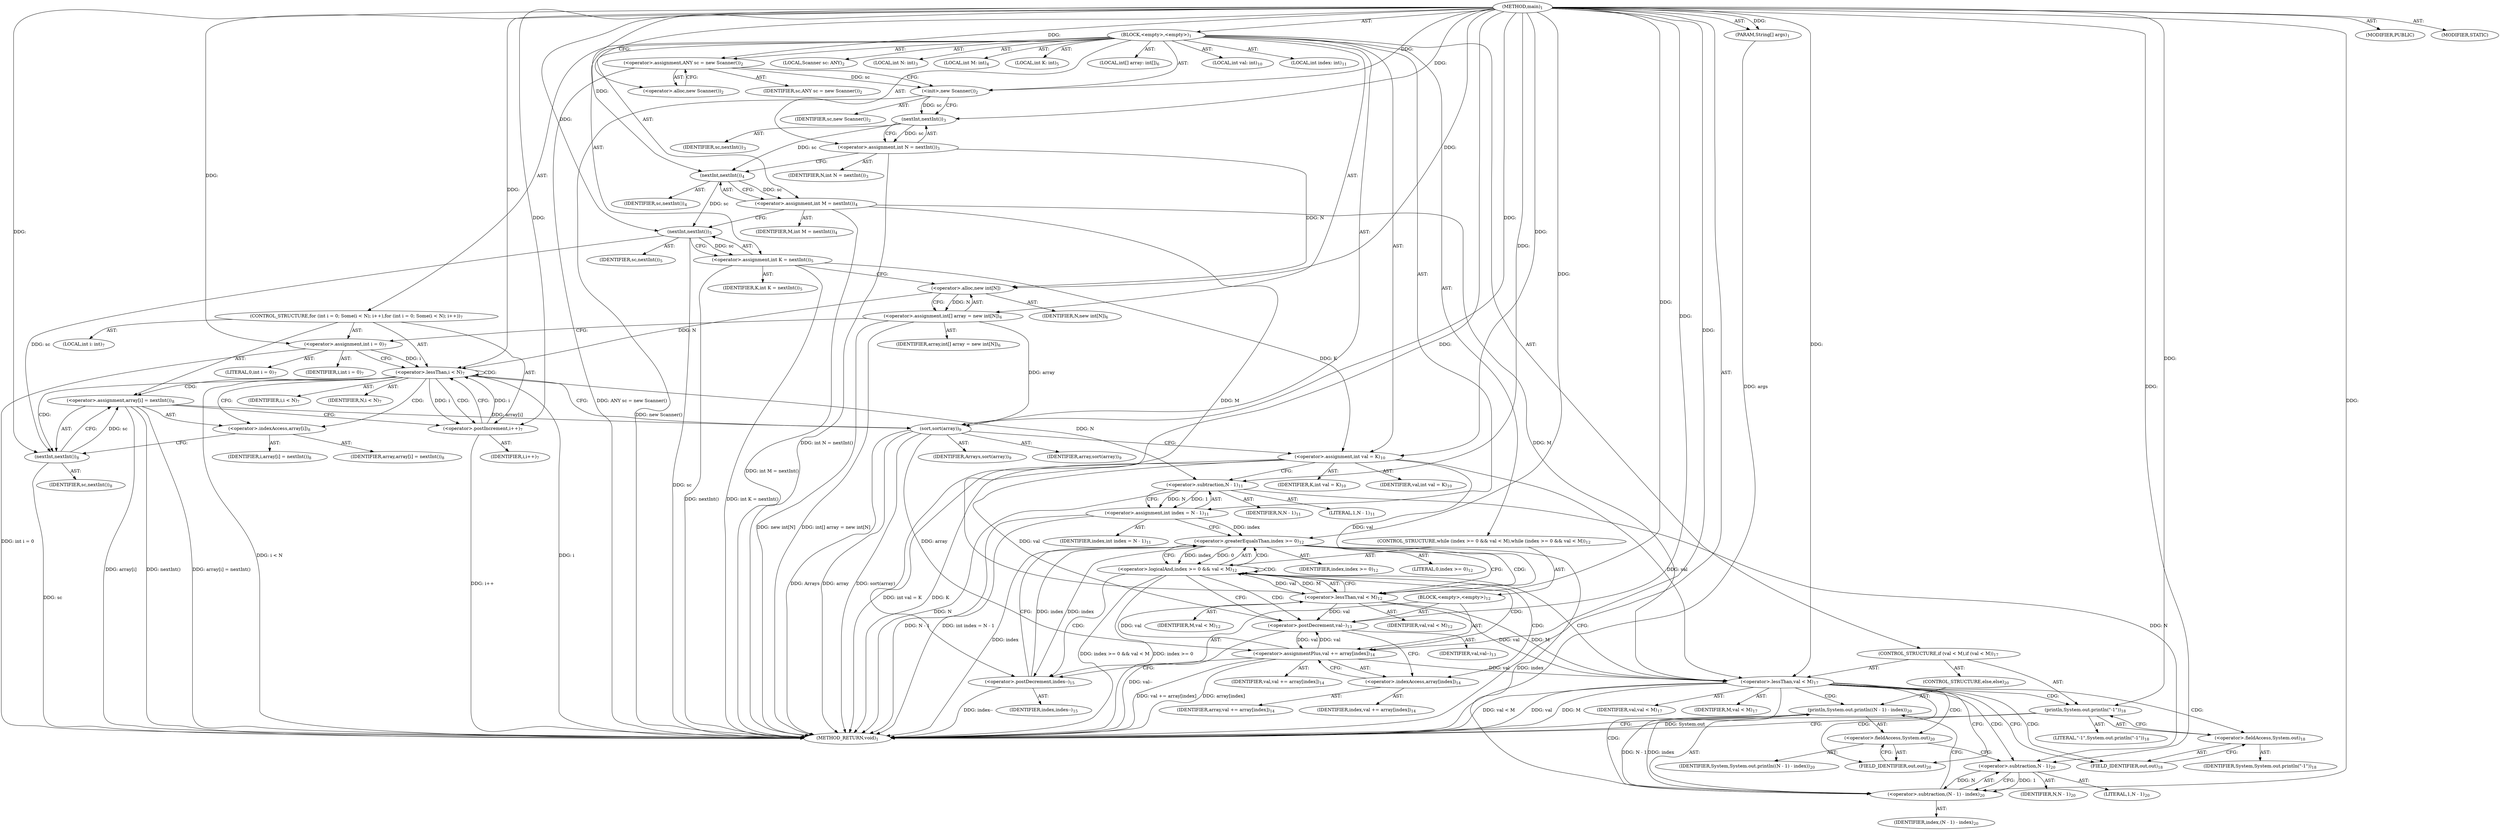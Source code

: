 digraph "main" {  
"19" [label = <(METHOD,main)<SUB>1</SUB>> ]
"20" [label = <(PARAM,String[] args)<SUB>1</SUB>> ]
"21" [label = <(BLOCK,&lt;empty&gt;,&lt;empty&gt;)<SUB>1</SUB>> ]
"4" [label = <(LOCAL,Scanner sc: ANY)<SUB>2</SUB>> ]
"22" [label = <(&lt;operator&gt;.assignment,ANY sc = new Scanner())<SUB>2</SUB>> ]
"23" [label = <(IDENTIFIER,sc,ANY sc = new Scanner())<SUB>2</SUB>> ]
"24" [label = <(&lt;operator&gt;.alloc,new Scanner())<SUB>2</SUB>> ]
"25" [label = <(&lt;init&gt;,new Scanner())<SUB>2</SUB>> ]
"3" [label = <(IDENTIFIER,sc,new Scanner())<SUB>2</SUB>> ]
"26" [label = <(LOCAL,int N: int)<SUB>3</SUB>> ]
"27" [label = <(&lt;operator&gt;.assignment,int N = nextInt())<SUB>3</SUB>> ]
"28" [label = <(IDENTIFIER,N,int N = nextInt())<SUB>3</SUB>> ]
"29" [label = <(nextInt,nextInt())<SUB>3</SUB>> ]
"30" [label = <(IDENTIFIER,sc,nextInt())<SUB>3</SUB>> ]
"31" [label = <(LOCAL,int M: int)<SUB>4</SUB>> ]
"32" [label = <(&lt;operator&gt;.assignment,int M = nextInt())<SUB>4</SUB>> ]
"33" [label = <(IDENTIFIER,M,int M = nextInt())<SUB>4</SUB>> ]
"34" [label = <(nextInt,nextInt())<SUB>4</SUB>> ]
"35" [label = <(IDENTIFIER,sc,nextInt())<SUB>4</SUB>> ]
"36" [label = <(LOCAL,int K: int)<SUB>5</SUB>> ]
"37" [label = <(&lt;operator&gt;.assignment,int K = nextInt())<SUB>5</SUB>> ]
"38" [label = <(IDENTIFIER,K,int K = nextInt())<SUB>5</SUB>> ]
"39" [label = <(nextInt,nextInt())<SUB>5</SUB>> ]
"40" [label = <(IDENTIFIER,sc,nextInt())<SUB>5</SUB>> ]
"41" [label = <(LOCAL,int[] array: int[])<SUB>6</SUB>> ]
"42" [label = <(&lt;operator&gt;.assignment,int[] array = new int[N])<SUB>6</SUB>> ]
"43" [label = <(IDENTIFIER,array,int[] array = new int[N])<SUB>6</SUB>> ]
"44" [label = <(&lt;operator&gt;.alloc,new int[N])> ]
"45" [label = <(IDENTIFIER,N,new int[N])<SUB>6</SUB>> ]
"46" [label = <(CONTROL_STRUCTURE,for (int i = 0; Some(i &lt; N); i++),for (int i = 0; Some(i &lt; N); i++))<SUB>7</SUB>> ]
"47" [label = <(LOCAL,int i: int)<SUB>7</SUB>> ]
"48" [label = <(&lt;operator&gt;.assignment,int i = 0)<SUB>7</SUB>> ]
"49" [label = <(IDENTIFIER,i,int i = 0)<SUB>7</SUB>> ]
"50" [label = <(LITERAL,0,int i = 0)<SUB>7</SUB>> ]
"51" [label = <(&lt;operator&gt;.lessThan,i &lt; N)<SUB>7</SUB>> ]
"52" [label = <(IDENTIFIER,i,i &lt; N)<SUB>7</SUB>> ]
"53" [label = <(IDENTIFIER,N,i &lt; N)<SUB>7</SUB>> ]
"54" [label = <(&lt;operator&gt;.postIncrement,i++)<SUB>7</SUB>> ]
"55" [label = <(IDENTIFIER,i,i++)<SUB>7</SUB>> ]
"56" [label = <(&lt;operator&gt;.assignment,array[i] = nextInt())<SUB>8</SUB>> ]
"57" [label = <(&lt;operator&gt;.indexAccess,array[i])<SUB>8</SUB>> ]
"58" [label = <(IDENTIFIER,array,array[i] = nextInt())<SUB>8</SUB>> ]
"59" [label = <(IDENTIFIER,i,array[i] = nextInt())<SUB>8</SUB>> ]
"60" [label = <(nextInt,nextInt())<SUB>8</SUB>> ]
"61" [label = <(IDENTIFIER,sc,nextInt())<SUB>8</SUB>> ]
"62" [label = <(sort,sort(array))<SUB>9</SUB>> ]
"63" [label = <(IDENTIFIER,Arrays,sort(array))<SUB>9</SUB>> ]
"64" [label = <(IDENTIFIER,array,sort(array))<SUB>9</SUB>> ]
"65" [label = <(LOCAL,int val: int)<SUB>10</SUB>> ]
"66" [label = <(&lt;operator&gt;.assignment,int val = K)<SUB>10</SUB>> ]
"67" [label = <(IDENTIFIER,val,int val = K)<SUB>10</SUB>> ]
"68" [label = <(IDENTIFIER,K,int val = K)<SUB>10</SUB>> ]
"69" [label = <(LOCAL,int index: int)<SUB>11</SUB>> ]
"70" [label = <(&lt;operator&gt;.assignment,int index = N - 1)<SUB>11</SUB>> ]
"71" [label = <(IDENTIFIER,index,int index = N - 1)<SUB>11</SUB>> ]
"72" [label = <(&lt;operator&gt;.subtraction,N - 1)<SUB>11</SUB>> ]
"73" [label = <(IDENTIFIER,N,N - 1)<SUB>11</SUB>> ]
"74" [label = <(LITERAL,1,N - 1)<SUB>11</SUB>> ]
"75" [label = <(CONTROL_STRUCTURE,while (index &gt;= 0 &amp;&amp; val &lt; M),while (index &gt;= 0 &amp;&amp; val &lt; M))<SUB>12</SUB>> ]
"76" [label = <(&lt;operator&gt;.logicalAnd,index &gt;= 0 &amp;&amp; val &lt; M)<SUB>12</SUB>> ]
"77" [label = <(&lt;operator&gt;.greaterEqualsThan,index &gt;= 0)<SUB>12</SUB>> ]
"78" [label = <(IDENTIFIER,index,index &gt;= 0)<SUB>12</SUB>> ]
"79" [label = <(LITERAL,0,index &gt;= 0)<SUB>12</SUB>> ]
"80" [label = <(&lt;operator&gt;.lessThan,val &lt; M)<SUB>12</SUB>> ]
"81" [label = <(IDENTIFIER,val,val &lt; M)<SUB>12</SUB>> ]
"82" [label = <(IDENTIFIER,M,val &lt; M)<SUB>12</SUB>> ]
"83" [label = <(BLOCK,&lt;empty&gt;,&lt;empty&gt;)<SUB>12</SUB>> ]
"84" [label = <(&lt;operator&gt;.postDecrement,val--)<SUB>13</SUB>> ]
"85" [label = <(IDENTIFIER,val,val--)<SUB>13</SUB>> ]
"86" [label = <(&lt;operator&gt;.assignmentPlus,val += array[index])<SUB>14</SUB>> ]
"87" [label = <(IDENTIFIER,val,val += array[index])<SUB>14</SUB>> ]
"88" [label = <(&lt;operator&gt;.indexAccess,array[index])<SUB>14</SUB>> ]
"89" [label = <(IDENTIFIER,array,val += array[index])<SUB>14</SUB>> ]
"90" [label = <(IDENTIFIER,index,val += array[index])<SUB>14</SUB>> ]
"91" [label = <(&lt;operator&gt;.postDecrement,index--)<SUB>15</SUB>> ]
"92" [label = <(IDENTIFIER,index,index--)<SUB>15</SUB>> ]
"93" [label = <(CONTROL_STRUCTURE,if (val &lt; M),if (val &lt; M))<SUB>17</SUB>> ]
"94" [label = <(&lt;operator&gt;.lessThan,val &lt; M)<SUB>17</SUB>> ]
"95" [label = <(IDENTIFIER,val,val &lt; M)<SUB>17</SUB>> ]
"96" [label = <(IDENTIFIER,M,val &lt; M)<SUB>17</SUB>> ]
"97" [label = <(println,System.out.println(&quot;-1&quot;))<SUB>18</SUB>> ]
"98" [label = <(&lt;operator&gt;.fieldAccess,System.out)<SUB>18</SUB>> ]
"99" [label = <(IDENTIFIER,System,System.out.println(&quot;-1&quot;))<SUB>18</SUB>> ]
"100" [label = <(FIELD_IDENTIFIER,out,out)<SUB>18</SUB>> ]
"101" [label = <(LITERAL,&quot;-1&quot;,System.out.println(&quot;-1&quot;))<SUB>18</SUB>> ]
"102" [label = <(CONTROL_STRUCTURE,else,else)<SUB>20</SUB>> ]
"103" [label = <(println,System.out.println((N - 1) - index))<SUB>20</SUB>> ]
"104" [label = <(&lt;operator&gt;.fieldAccess,System.out)<SUB>20</SUB>> ]
"105" [label = <(IDENTIFIER,System,System.out.println((N - 1) - index))<SUB>20</SUB>> ]
"106" [label = <(FIELD_IDENTIFIER,out,out)<SUB>20</SUB>> ]
"107" [label = <(&lt;operator&gt;.subtraction,(N - 1) - index)<SUB>20</SUB>> ]
"108" [label = <(&lt;operator&gt;.subtraction,N - 1)<SUB>20</SUB>> ]
"109" [label = <(IDENTIFIER,N,N - 1)<SUB>20</SUB>> ]
"110" [label = <(LITERAL,1,N - 1)<SUB>20</SUB>> ]
"111" [label = <(IDENTIFIER,index,(N - 1) - index)<SUB>20</SUB>> ]
"112" [label = <(MODIFIER,PUBLIC)> ]
"113" [label = <(MODIFIER,STATIC)> ]
"114" [label = <(METHOD_RETURN,void)<SUB>1</SUB>> ]
  "19" -> "20"  [ label = "AST: "] 
  "19" -> "21"  [ label = "AST: "] 
  "19" -> "112"  [ label = "AST: "] 
  "19" -> "113"  [ label = "AST: "] 
  "19" -> "114"  [ label = "AST: "] 
  "21" -> "4"  [ label = "AST: "] 
  "21" -> "22"  [ label = "AST: "] 
  "21" -> "25"  [ label = "AST: "] 
  "21" -> "26"  [ label = "AST: "] 
  "21" -> "27"  [ label = "AST: "] 
  "21" -> "31"  [ label = "AST: "] 
  "21" -> "32"  [ label = "AST: "] 
  "21" -> "36"  [ label = "AST: "] 
  "21" -> "37"  [ label = "AST: "] 
  "21" -> "41"  [ label = "AST: "] 
  "21" -> "42"  [ label = "AST: "] 
  "21" -> "46"  [ label = "AST: "] 
  "21" -> "62"  [ label = "AST: "] 
  "21" -> "65"  [ label = "AST: "] 
  "21" -> "66"  [ label = "AST: "] 
  "21" -> "69"  [ label = "AST: "] 
  "21" -> "70"  [ label = "AST: "] 
  "21" -> "75"  [ label = "AST: "] 
  "21" -> "93"  [ label = "AST: "] 
  "22" -> "23"  [ label = "AST: "] 
  "22" -> "24"  [ label = "AST: "] 
  "25" -> "3"  [ label = "AST: "] 
  "27" -> "28"  [ label = "AST: "] 
  "27" -> "29"  [ label = "AST: "] 
  "29" -> "30"  [ label = "AST: "] 
  "32" -> "33"  [ label = "AST: "] 
  "32" -> "34"  [ label = "AST: "] 
  "34" -> "35"  [ label = "AST: "] 
  "37" -> "38"  [ label = "AST: "] 
  "37" -> "39"  [ label = "AST: "] 
  "39" -> "40"  [ label = "AST: "] 
  "42" -> "43"  [ label = "AST: "] 
  "42" -> "44"  [ label = "AST: "] 
  "44" -> "45"  [ label = "AST: "] 
  "46" -> "47"  [ label = "AST: "] 
  "46" -> "48"  [ label = "AST: "] 
  "46" -> "51"  [ label = "AST: "] 
  "46" -> "54"  [ label = "AST: "] 
  "46" -> "56"  [ label = "AST: "] 
  "48" -> "49"  [ label = "AST: "] 
  "48" -> "50"  [ label = "AST: "] 
  "51" -> "52"  [ label = "AST: "] 
  "51" -> "53"  [ label = "AST: "] 
  "54" -> "55"  [ label = "AST: "] 
  "56" -> "57"  [ label = "AST: "] 
  "56" -> "60"  [ label = "AST: "] 
  "57" -> "58"  [ label = "AST: "] 
  "57" -> "59"  [ label = "AST: "] 
  "60" -> "61"  [ label = "AST: "] 
  "62" -> "63"  [ label = "AST: "] 
  "62" -> "64"  [ label = "AST: "] 
  "66" -> "67"  [ label = "AST: "] 
  "66" -> "68"  [ label = "AST: "] 
  "70" -> "71"  [ label = "AST: "] 
  "70" -> "72"  [ label = "AST: "] 
  "72" -> "73"  [ label = "AST: "] 
  "72" -> "74"  [ label = "AST: "] 
  "75" -> "76"  [ label = "AST: "] 
  "75" -> "83"  [ label = "AST: "] 
  "76" -> "77"  [ label = "AST: "] 
  "76" -> "80"  [ label = "AST: "] 
  "77" -> "78"  [ label = "AST: "] 
  "77" -> "79"  [ label = "AST: "] 
  "80" -> "81"  [ label = "AST: "] 
  "80" -> "82"  [ label = "AST: "] 
  "83" -> "84"  [ label = "AST: "] 
  "83" -> "86"  [ label = "AST: "] 
  "83" -> "91"  [ label = "AST: "] 
  "84" -> "85"  [ label = "AST: "] 
  "86" -> "87"  [ label = "AST: "] 
  "86" -> "88"  [ label = "AST: "] 
  "88" -> "89"  [ label = "AST: "] 
  "88" -> "90"  [ label = "AST: "] 
  "91" -> "92"  [ label = "AST: "] 
  "93" -> "94"  [ label = "AST: "] 
  "93" -> "97"  [ label = "AST: "] 
  "93" -> "102"  [ label = "AST: "] 
  "94" -> "95"  [ label = "AST: "] 
  "94" -> "96"  [ label = "AST: "] 
  "97" -> "98"  [ label = "AST: "] 
  "97" -> "101"  [ label = "AST: "] 
  "98" -> "99"  [ label = "AST: "] 
  "98" -> "100"  [ label = "AST: "] 
  "102" -> "103"  [ label = "AST: "] 
  "103" -> "104"  [ label = "AST: "] 
  "103" -> "107"  [ label = "AST: "] 
  "104" -> "105"  [ label = "AST: "] 
  "104" -> "106"  [ label = "AST: "] 
  "107" -> "108"  [ label = "AST: "] 
  "107" -> "111"  [ label = "AST: "] 
  "108" -> "109"  [ label = "AST: "] 
  "108" -> "110"  [ label = "AST: "] 
  "22" -> "25"  [ label = "CFG: "] 
  "25" -> "29"  [ label = "CFG: "] 
  "27" -> "34"  [ label = "CFG: "] 
  "32" -> "39"  [ label = "CFG: "] 
  "37" -> "44"  [ label = "CFG: "] 
  "42" -> "48"  [ label = "CFG: "] 
  "62" -> "66"  [ label = "CFG: "] 
  "66" -> "72"  [ label = "CFG: "] 
  "70" -> "77"  [ label = "CFG: "] 
  "24" -> "22"  [ label = "CFG: "] 
  "29" -> "27"  [ label = "CFG: "] 
  "34" -> "32"  [ label = "CFG: "] 
  "39" -> "37"  [ label = "CFG: "] 
  "44" -> "42"  [ label = "CFG: "] 
  "48" -> "51"  [ label = "CFG: "] 
  "51" -> "57"  [ label = "CFG: "] 
  "51" -> "62"  [ label = "CFG: "] 
  "54" -> "51"  [ label = "CFG: "] 
  "56" -> "54"  [ label = "CFG: "] 
  "72" -> "70"  [ label = "CFG: "] 
  "76" -> "84"  [ label = "CFG: "] 
  "76" -> "94"  [ label = "CFG: "] 
  "94" -> "100"  [ label = "CFG: "] 
  "94" -> "106"  [ label = "CFG: "] 
  "97" -> "114"  [ label = "CFG: "] 
  "57" -> "60"  [ label = "CFG: "] 
  "60" -> "56"  [ label = "CFG: "] 
  "77" -> "76"  [ label = "CFG: "] 
  "77" -> "80"  [ label = "CFG: "] 
  "80" -> "76"  [ label = "CFG: "] 
  "84" -> "88"  [ label = "CFG: "] 
  "86" -> "91"  [ label = "CFG: "] 
  "91" -> "77"  [ label = "CFG: "] 
  "98" -> "97"  [ label = "CFG: "] 
  "103" -> "114"  [ label = "CFG: "] 
  "88" -> "86"  [ label = "CFG: "] 
  "100" -> "98"  [ label = "CFG: "] 
  "104" -> "108"  [ label = "CFG: "] 
  "107" -> "103"  [ label = "CFG: "] 
  "106" -> "104"  [ label = "CFG: "] 
  "108" -> "107"  [ label = "CFG: "] 
  "19" -> "24"  [ label = "CFG: "] 
  "20" -> "114"  [ label = "DDG: args"] 
  "22" -> "114"  [ label = "DDG: ANY sc = new Scanner()"] 
  "25" -> "114"  [ label = "DDG: new Scanner()"] 
  "27" -> "114"  [ label = "DDG: int N = nextInt()"] 
  "32" -> "114"  [ label = "DDG: int M = nextInt()"] 
  "39" -> "114"  [ label = "DDG: sc"] 
  "37" -> "114"  [ label = "DDG: nextInt()"] 
  "37" -> "114"  [ label = "DDG: int K = nextInt()"] 
  "42" -> "114"  [ label = "DDG: new int[N]"] 
  "42" -> "114"  [ label = "DDG: int[] array = new int[N]"] 
  "48" -> "114"  [ label = "DDG: int i = 0"] 
  "51" -> "114"  [ label = "DDG: i"] 
  "51" -> "114"  [ label = "DDG: i &lt; N"] 
  "62" -> "114"  [ label = "DDG: array"] 
  "62" -> "114"  [ label = "DDG: sort(array)"] 
  "66" -> "114"  [ label = "DDG: K"] 
  "66" -> "114"  [ label = "DDG: int val = K"] 
  "72" -> "114"  [ label = "DDG: N"] 
  "70" -> "114"  [ label = "DDG: N - 1"] 
  "70" -> "114"  [ label = "DDG: int index = N - 1"] 
  "77" -> "114"  [ label = "DDG: index"] 
  "76" -> "114"  [ label = "DDG: index &gt;= 0"] 
  "76" -> "114"  [ label = "DDG: index &gt;= 0 &amp;&amp; val &lt; M"] 
  "94" -> "114"  [ label = "DDG: val"] 
  "94" -> "114"  [ label = "DDG: M"] 
  "94" -> "114"  [ label = "DDG: val &lt; M"] 
  "97" -> "114"  [ label = "DDG: System.out"] 
  "84" -> "114"  [ label = "DDG: val--"] 
  "86" -> "114"  [ label = "DDG: array[index]"] 
  "86" -> "114"  [ label = "DDG: val += array[index]"] 
  "91" -> "114"  [ label = "DDG: index--"] 
  "56" -> "114"  [ label = "DDG: array[i]"] 
  "60" -> "114"  [ label = "DDG: sc"] 
  "56" -> "114"  [ label = "DDG: nextInt()"] 
  "56" -> "114"  [ label = "DDG: array[i] = nextInt()"] 
  "54" -> "114"  [ label = "DDG: i++"] 
  "62" -> "114"  [ label = "DDG: Arrays"] 
  "19" -> "20"  [ label = "DDG: "] 
  "19" -> "22"  [ label = "DDG: "] 
  "29" -> "27"  [ label = "DDG: sc"] 
  "34" -> "32"  [ label = "DDG: sc"] 
  "39" -> "37"  [ label = "DDG: sc"] 
  "44" -> "42"  [ label = "DDG: N"] 
  "37" -> "66"  [ label = "DDG: K"] 
  "19" -> "66"  [ label = "DDG: "] 
  "72" -> "70"  [ label = "DDG: N"] 
  "72" -> "70"  [ label = "DDG: 1"] 
  "22" -> "25"  [ label = "DDG: sc"] 
  "19" -> "25"  [ label = "DDG: "] 
  "19" -> "48"  [ label = "DDG: "] 
  "60" -> "56"  [ label = "DDG: sc"] 
  "19" -> "62"  [ label = "DDG: "] 
  "42" -> "62"  [ label = "DDG: array"] 
  "56" -> "62"  [ label = "DDG: array[i]"] 
  "25" -> "29"  [ label = "DDG: sc"] 
  "19" -> "29"  [ label = "DDG: "] 
  "29" -> "34"  [ label = "DDG: sc"] 
  "19" -> "34"  [ label = "DDG: "] 
  "34" -> "39"  [ label = "DDG: sc"] 
  "19" -> "39"  [ label = "DDG: "] 
  "27" -> "44"  [ label = "DDG: N"] 
  "19" -> "44"  [ label = "DDG: "] 
  "48" -> "51"  [ label = "DDG: i"] 
  "54" -> "51"  [ label = "DDG: i"] 
  "19" -> "51"  [ label = "DDG: "] 
  "44" -> "51"  [ label = "DDG: N"] 
  "51" -> "54"  [ label = "DDG: i"] 
  "19" -> "54"  [ label = "DDG: "] 
  "51" -> "72"  [ label = "DDG: N"] 
  "19" -> "72"  [ label = "DDG: "] 
  "77" -> "76"  [ label = "DDG: index"] 
  "77" -> "76"  [ label = "DDG: 0"] 
  "80" -> "76"  [ label = "DDG: val"] 
  "80" -> "76"  [ label = "DDG: M"] 
  "62" -> "86"  [ label = "DDG: array"] 
  "66" -> "94"  [ label = "DDG: val"] 
  "80" -> "94"  [ label = "DDG: val"] 
  "86" -> "94"  [ label = "DDG: val"] 
  "19" -> "94"  [ label = "DDG: "] 
  "32" -> "94"  [ label = "DDG: M"] 
  "80" -> "94"  [ label = "DDG: M"] 
  "19" -> "97"  [ label = "DDG: "] 
  "39" -> "60"  [ label = "DDG: sc"] 
  "19" -> "60"  [ label = "DDG: "] 
  "70" -> "77"  [ label = "DDG: index"] 
  "91" -> "77"  [ label = "DDG: index"] 
  "19" -> "77"  [ label = "DDG: "] 
  "66" -> "80"  [ label = "DDG: val"] 
  "86" -> "80"  [ label = "DDG: val"] 
  "19" -> "80"  [ label = "DDG: "] 
  "32" -> "80"  [ label = "DDG: M"] 
  "66" -> "84"  [ label = "DDG: val"] 
  "80" -> "84"  [ label = "DDG: val"] 
  "86" -> "84"  [ label = "DDG: val"] 
  "19" -> "84"  [ label = "DDG: "] 
  "84" -> "86"  [ label = "DDG: val"] 
  "19" -> "86"  [ label = "DDG: "] 
  "77" -> "91"  [ label = "DDG: index"] 
  "19" -> "91"  [ label = "DDG: "] 
  "107" -> "103"  [ label = "DDG: N - 1"] 
  "107" -> "103"  [ label = "DDG: index"] 
  "108" -> "107"  [ label = "DDG: N"] 
  "108" -> "107"  [ label = "DDG: 1"] 
  "77" -> "107"  [ label = "DDG: index"] 
  "19" -> "107"  [ label = "DDG: "] 
  "72" -> "108"  [ label = "DDG: N"] 
  "19" -> "108"  [ label = "DDG: "] 
  "51" -> "60"  [ label = "CDG: "] 
  "51" -> "51"  [ label = "CDG: "] 
  "51" -> "57"  [ label = "CDG: "] 
  "51" -> "56"  [ label = "CDG: "] 
  "51" -> "54"  [ label = "CDG: "] 
  "76" -> "77"  [ label = "CDG: "] 
  "76" -> "84"  [ label = "CDG: "] 
  "76" -> "88"  [ label = "CDG: "] 
  "76" -> "76"  [ label = "CDG: "] 
  "76" -> "91"  [ label = "CDG: "] 
  "76" -> "86"  [ label = "CDG: "] 
  "94" -> "107"  [ label = "CDG: "] 
  "94" -> "98"  [ label = "CDG: "] 
  "94" -> "100"  [ label = "CDG: "] 
  "94" -> "103"  [ label = "CDG: "] 
  "94" -> "104"  [ label = "CDG: "] 
  "94" -> "106"  [ label = "CDG: "] 
  "94" -> "97"  [ label = "CDG: "] 
  "94" -> "108"  [ label = "CDG: "] 
  "77" -> "80"  [ label = "CDG: "] 
}
